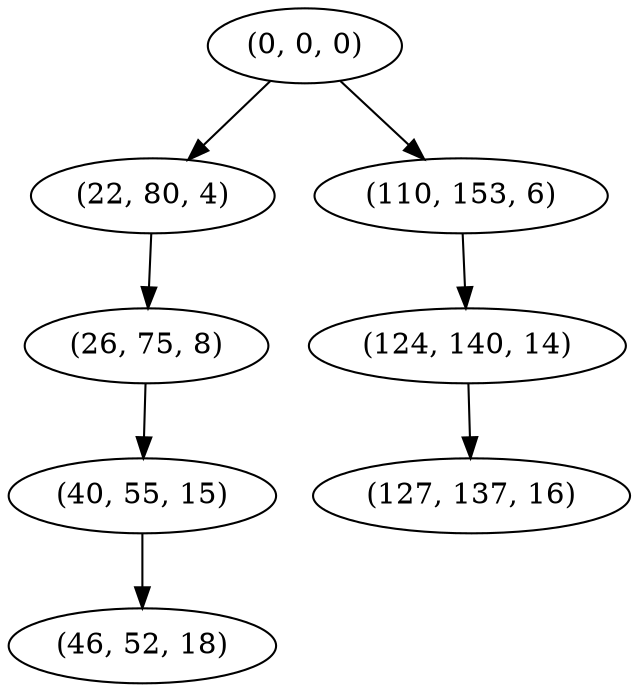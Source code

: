 digraph tree {
    "(0, 0, 0)";
    "(22, 80, 4)";
    "(26, 75, 8)";
    "(40, 55, 15)";
    "(46, 52, 18)";
    "(110, 153, 6)";
    "(124, 140, 14)";
    "(127, 137, 16)";
    "(0, 0, 0)" -> "(22, 80, 4)";
    "(0, 0, 0)" -> "(110, 153, 6)";
    "(22, 80, 4)" -> "(26, 75, 8)";
    "(26, 75, 8)" -> "(40, 55, 15)";
    "(40, 55, 15)" -> "(46, 52, 18)";
    "(110, 153, 6)" -> "(124, 140, 14)";
    "(124, 140, 14)" -> "(127, 137, 16)";
}
